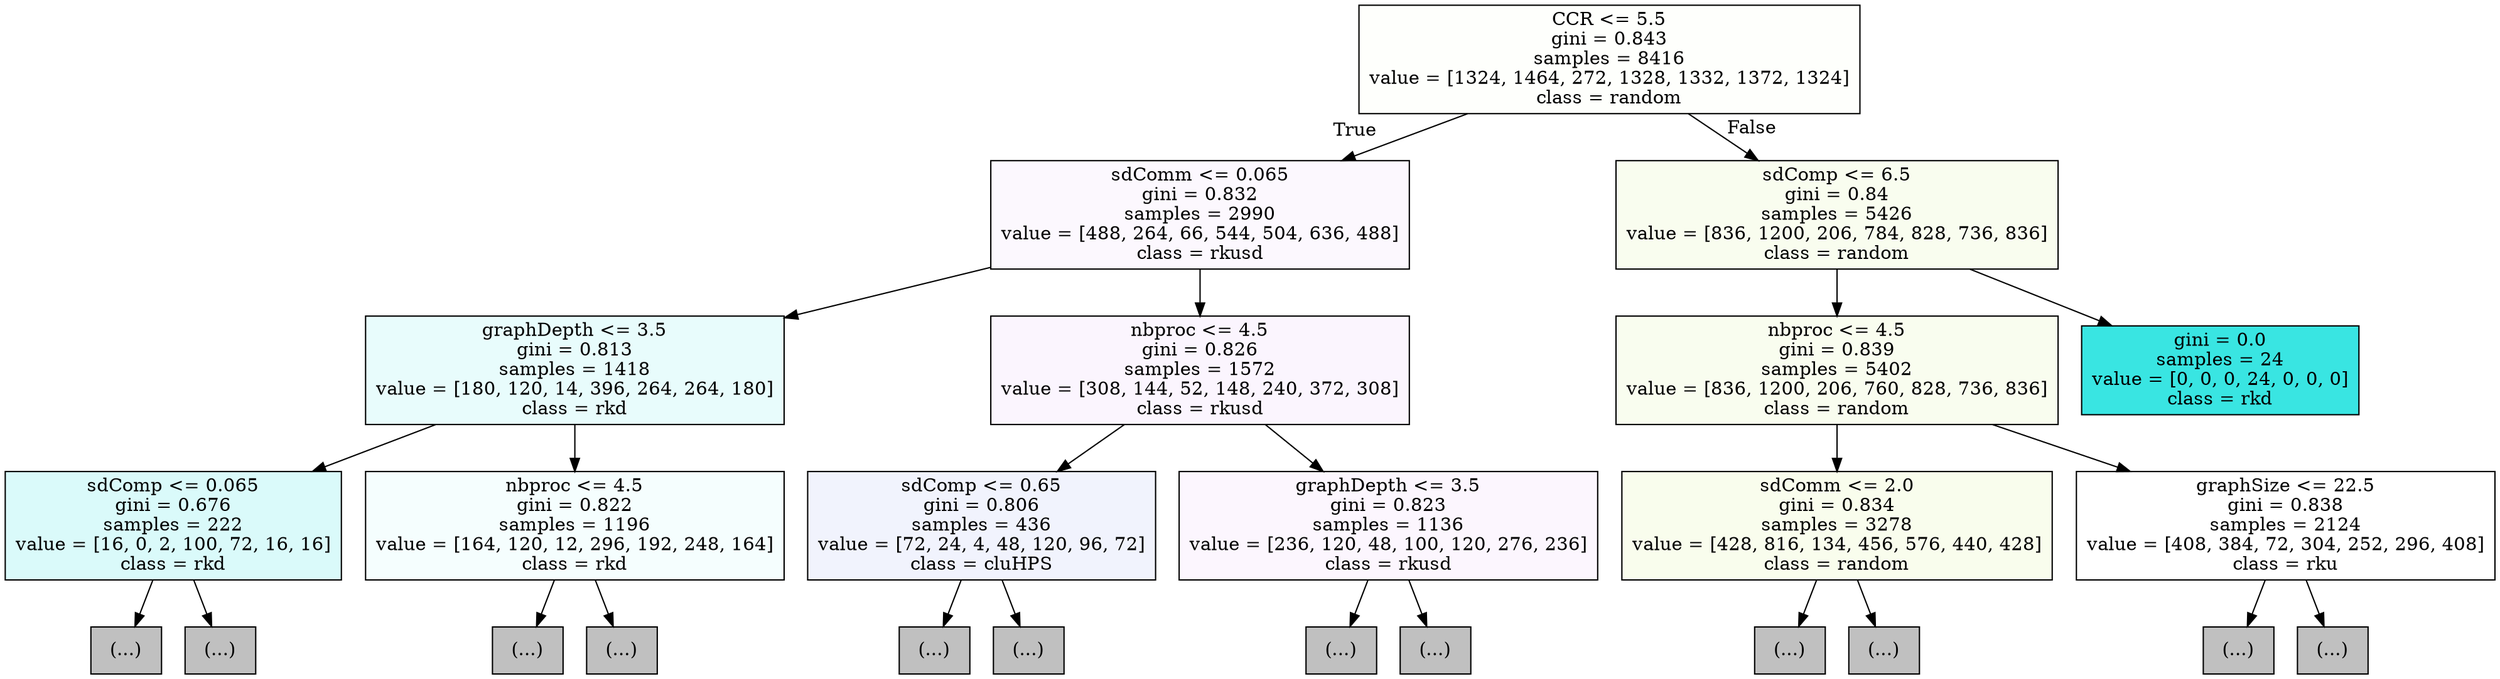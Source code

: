 digraph Tree {
node [shape=box, style="filled", color="black"] ;
0 [label="CCR <= 5.5\ngini = 0.843\nsamples = 8416\nvalue = [1324, 1464, 272, 1328, 1332, 1372, 1324]\nclass = random", fillcolor="#fefffc"] ;
1 [label="sdComm <= 0.065\ngini = 0.832\nsamples = 2990\nvalue = [488, 264, 66, 544, 504, 636, 488]\nclass = rkusd", fillcolor="#fcf8fe"] ;
0 -> 1 [labeldistance=2.5, labelangle=45, headlabel="True"] ;
2 [label="graphDepth <= 3.5\ngini = 0.813\nsamples = 1418\nvalue = [180, 120, 14, 396, 264, 264, 180]\nclass = rkd", fillcolor="#e8fcfc"] ;
1 -> 2 ;
3 [label="sdComp <= 0.065\ngini = 0.676\nsamples = 222\nvalue = [16, 0, 2, 100, 72, 16, 16]\nclass = rkd", fillcolor="#dafafa"] ;
2 -> 3 ;
4 [label="(...)", fillcolor="#C0C0C0"] ;
3 -> 4 ;
5 [label="(...)", fillcolor="#C0C0C0"] ;
3 -> 5 ;
8 [label="nbproc <= 4.5\ngini = 0.822\nsamples = 1196\nvalue = [164, 120, 12, 296, 192, 248, 164]\nclass = rkd", fillcolor="#f5fefe"] ;
2 -> 8 ;
9 [label="(...)", fillcolor="#C0C0C0"] ;
8 -> 9 ;
12 [label="(...)", fillcolor="#C0C0C0"] ;
8 -> 12 ;
17 [label="nbproc <= 4.5\ngini = 0.826\nsamples = 1572\nvalue = [308, 144, 52, 148, 240, 372, 308]\nclass = rkusd", fillcolor="#fbf5fe"] ;
1 -> 17 ;
18 [label="sdComp <= 0.65\ngini = 0.806\nsamples = 436\nvalue = [72, 24, 4, 48, 120, 96, 72]\nclass = cluHPS", fillcolor="#f1f3fd"] ;
17 -> 18 ;
19 [label="(...)", fillcolor="#C0C0C0"] ;
18 -> 19 ;
22 [label="(...)", fillcolor="#C0C0C0"] ;
18 -> 22 ;
23 [label="graphDepth <= 3.5\ngini = 0.823\nsamples = 1136\nvalue = [236, 120, 48, 100, 120, 276, 236]\nclass = rkusd", fillcolor="#fcf6fe"] ;
17 -> 23 ;
24 [label="(...)", fillcolor="#C0C0C0"] ;
23 -> 24 ;
29 [label="(...)", fillcolor="#C0C0C0"] ;
23 -> 29 ;
32 [label="sdComp <= 6.5\ngini = 0.84\nsamples = 5426\nvalue = [836, 1200, 206, 784, 828, 736, 836]\nclass = random", fillcolor="#f9fdef"] ;
0 -> 32 [labeldistance=2.5, labelangle=-45, headlabel="False"] ;
33 [label="nbproc <= 4.5\ngini = 0.839\nsamples = 5402\nvalue = [836, 1200, 206, 760, 828, 736, 836]\nclass = random", fillcolor="#f9fdef"] ;
32 -> 33 ;
34 [label="sdComm <= 2.0\ngini = 0.834\nsamples = 3278\nvalue = [428, 816, 134, 456, 576, 440, 428]\nclass = random", fillcolor="#f9fded"] ;
33 -> 34 ;
35 [label="(...)", fillcolor="#C0C0C0"] ;
34 -> 35 ;
60 [label="(...)", fillcolor="#C0C0C0"] ;
34 -> 60 ;
107 [label="graphSize <= 22.5\ngini = 0.838\nsamples = 2124\nvalue = [408, 384, 72, 304, 252, 296, 408]\nclass = rku", fillcolor="#ffffff"] ;
33 -> 107 ;
108 [label="(...)", fillcolor="#C0C0C0"] ;
107 -> 108 ;
115 [label="(...)", fillcolor="#C0C0C0"] ;
107 -> 115 ;
152 [label="gini = 0.0\nsamples = 24\nvalue = [0, 0, 0, 24, 0, 0, 0]\nclass = rkd", fillcolor="#39e5e2"] ;
32 -> 152 ;
}